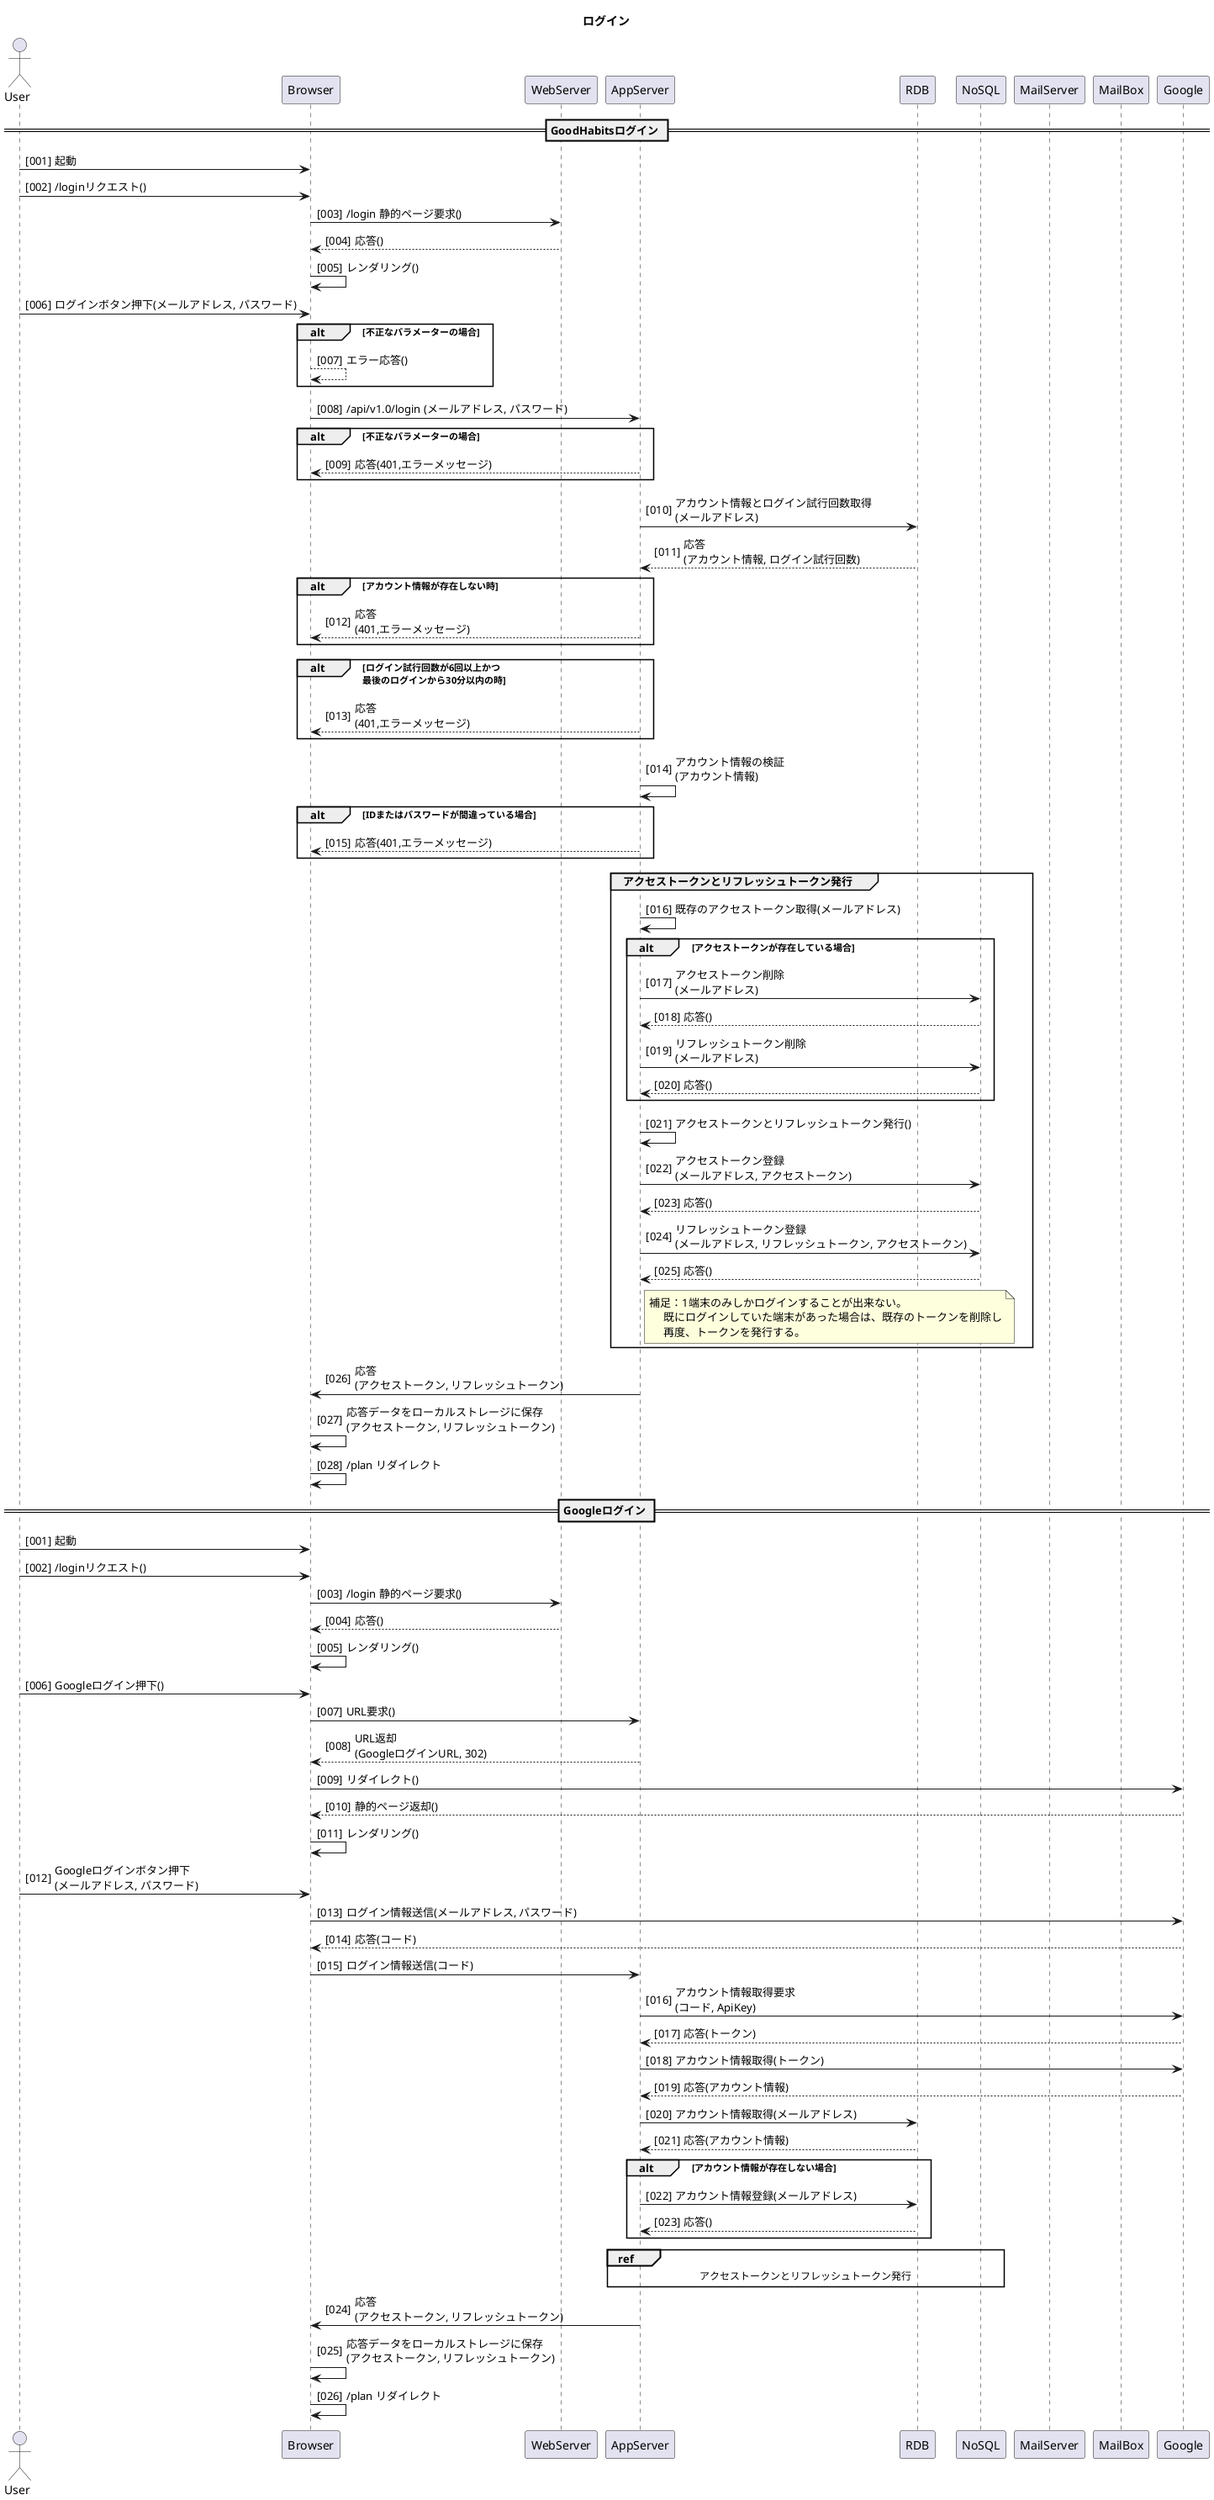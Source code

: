 @startuml ログイン
title ログイン

actor User
participant Browser
participant WebServer
participant AppServer
participant RDB
participant NoSQL
participant MailServer
participant MailBox
participant Google
!pragma teoz true

== GoodHabitsログイン ==
autonumber "[000]"

User -> Browser: 起動
User -> Browser: /loginリクエスト()
Browser -> WebServer: /login 静的ページ要求()
WebServer --> Browser: 応答()
Browser -> Browser: レンダリング()

User -> Browser: ログインボタン押下(メールアドレス, パスワード)
alt 不正なパラメーターの場合
  Browser --> Browser: エラー応答()
end

Browser -> AppServer: /api/v1.0/login (メールアドレス, パスワード)
alt 不正なパラメーターの場合
  AppServer --> Browser: 応答(401,エラーメッセージ)
end

AppServer -> RDB: アカウント情報とログイン試行回数取得\n(メールアドレス)
RDB --> AppServer: 応答\n(アカウント情報, ログイン試行回数)

alt アカウント情報が存在しない時
  AppServer --> Browser: 応答\n(401,エラーメッセージ)
end

alt ログイン試行回数が6回以上かつ\n最後のログインから30分以内の時
  AppServer --> Browser: 応答\n(401,エラーメッセージ)
end

AppServer -> AppServer: アカウント情報の検証\n(アカウント情報)
alt IDまたはパスワードが間違っている場合
  AppServer --> Browser: 応答(401,エラーメッセージ)
end

group アクセストークンとリフレッシュトークン発行

  AppServer -> AppServer: 既存のアクセストークン取得(メールアドレス)
  alt アクセストークンが存在している場合
    AppServer -> NoSQL: アクセストークン削除\n(メールアドレス)
    NoSQL --> AppServer: 応答()
    AppServer -> NoSQL: リフレッシュトークン削除\n(メールアドレス)
    NoSQL --> AppServer: 応答()
  end

  AppServer -> AppServer: アクセストークンとリフレッシュトークン発行()
  AppServer -> NoSQL: アクセストークン登録\n(メールアドレス, アクセストークン)
  NoSQL --> AppServer: 応答()
  AppServer -> NoSQL: リフレッシュトークン登録\n(メールアドレス, リフレッシュトークン, アクセストークン)
  NoSQL --> AppServer: 応答()

  note right of AppServer
    補足：1端末のみしかログインすることが出来ない。
         既にログインしていた端末があった場合は、既存のトークンを削除し
         再度、トークンを発行する。
  end note

end

AppServer -> Browser: 応答\n(アクセストークン, リフレッシュトークン)
Browser -> Browser: 応答データをローカルストレージに保存\n(アクセストークン, リフレッシュトークン)
Browser -> Browser: /plan リダイレクト

== Googleログイン ==
autonumber "[000]"

User -> Browser: 起動
User -> Browser: /loginリクエスト()
Browser -> WebServer: /login 静的ページ要求()
WebServer --> Browser: 応答()
Browser -> Browser: レンダリング()

User -> Browser: Googleログイン押下()
Browser -> AppServer: URL要求()
AppServer --> Browser: URL返却\n(GoogleログインURL, 302)

Browser -> Google: リダイレクト()
Google --> Browser: 静的ページ返却()
Browser -> Browser: レンダリング()

User -> Browser: Googleログインボタン押下\n(メールアドレス, パスワード)
Browser -> Google: ログイン情報送信(メールアドレス, パスワード)
Google --> Browser: 応答(コード)
Browser -> AppServer: ログイン情報送信(コード)

AppServer -> Google: アカウント情報取得要求\n(コード, ApiKey)
Google --> AppServer: 応答(トークン)

AppServer -> Google: アカウント情報取得(トークン)
Google --> AppServer: 応答(アカウント情報)

AppServer -> RDB: アカウント情報取得(メールアドレス)
RDB --> AppServer: 応答(アカウント情報)

alt アカウント情報が存在しない場合
  AppServer -> RDB: アカウント情報登録(メールアドレス)
  RDB --> AppServer: 応答()
end

ref over AppServer, NoSQL: アクセストークンとリフレッシュトークン発行

AppServer -> Browser: 応答\n(アクセストークン, リフレッシュトークン)
Browser -> Browser: 応答データをローカルストレージに保存\n(アクセストークン, リフレッシュトークン)

Browser -> Browser: /plan リダイレクト

@enduml